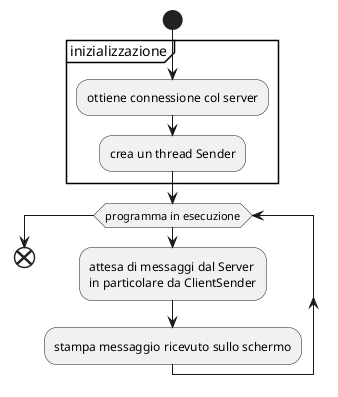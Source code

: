 @startuml
start

partition inizializzazione {
	:ottiene connessione col server;
	:crea un thread Sender;
}

while (programma in esecuzione)
	:attesa di messaggi dal Server
	in particolare da ClientSender;
	:stampa messaggio ricevuto sullo schermo;
endwhile

end
@enduml
